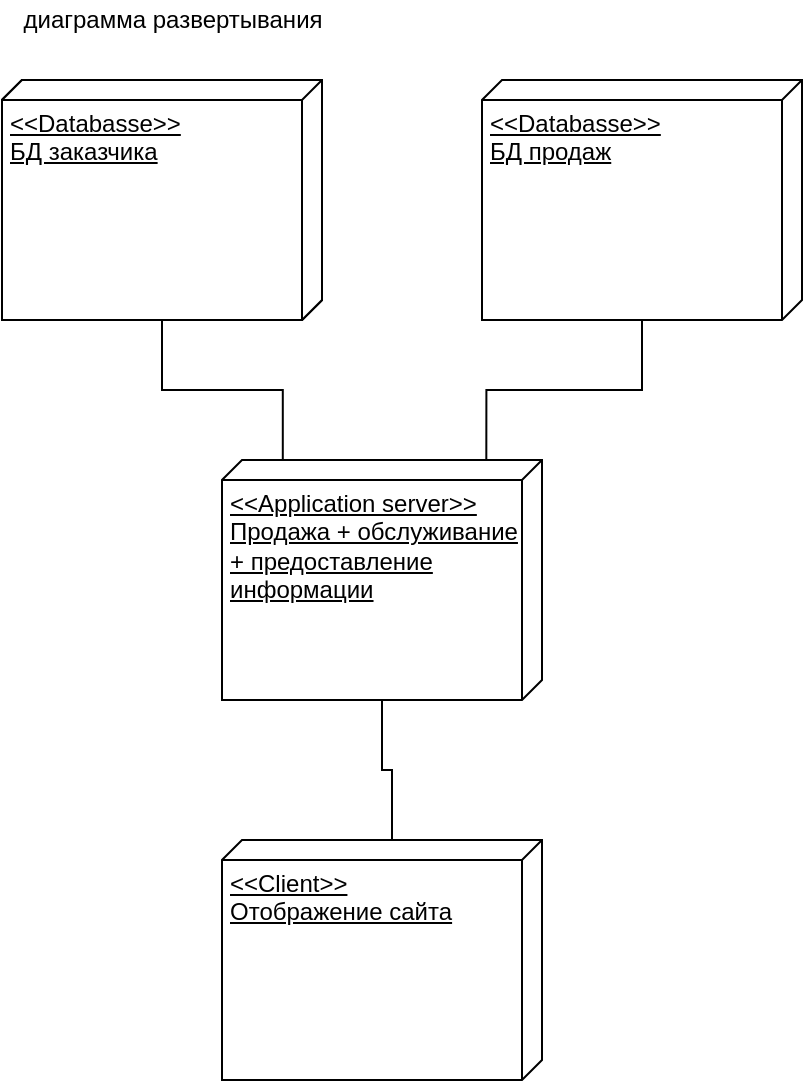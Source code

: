 <mxfile version="14.5.1" type="device"><diagram id="9zVfisyKWJJLKqMezofz" name="Страница 1"><mxGraphModel dx="830" dy="486" grid="1" gridSize="10" guides="1" tooltips="1" connect="1" arrows="1" fold="1" page="0" pageScale="1" pageWidth="1600" pageHeight="1200" math="0" shadow="0"><root><mxCell id="0"/><mxCell id="1" parent="0"/><mxCell id="wtenXMG1UmFSfGEDhSKE-1" value="диаграмма развертывания" style="text;html=1;align=center;verticalAlign=middle;resizable=0;points=[];autosize=1;" vertex="1" parent="1"><mxGeometry y="80" width="170" height="20" as="geometry"/></mxCell><mxCell id="wtenXMG1UmFSfGEDhSKE-3" value="&amp;lt;&amp;lt;Databasse&amp;gt;&amp;gt;&lt;br&gt;БД заказчика" style="verticalAlign=top;align=left;spacingTop=8;spacingLeft=2;spacingRight=12;shape=cube;size=10;direction=south;fontStyle=4;html=1;" vertex="1" parent="1"><mxGeometry y="120" width="160" height="120" as="geometry"/></mxCell><mxCell id="wtenXMG1UmFSfGEDhSKE-13" style="edgeStyle=orthogonalEdgeStyle;rounded=0;orthogonalLoop=1;jettySize=auto;html=1;entryX=0.012;entryY=0.174;entryDx=0;entryDy=0;entryPerimeter=0;endArrow=none;endFill=0;" edge="1" parent="1" source="wtenXMG1UmFSfGEDhSKE-7" target="wtenXMG1UmFSfGEDhSKE-10"><mxGeometry relative="1" as="geometry"/></mxCell><mxCell id="wtenXMG1UmFSfGEDhSKE-7" value="&amp;lt;&amp;lt;Databasse&amp;gt;&amp;gt;&lt;br&gt;БД продаж&lt;br&gt;" style="verticalAlign=top;align=left;spacingTop=8;spacingLeft=2;spacingRight=12;shape=cube;size=10;direction=south;fontStyle=4;html=1;" vertex="1" parent="1"><mxGeometry x="240" y="120" width="160" height="120" as="geometry"/></mxCell><mxCell id="wtenXMG1UmFSfGEDhSKE-8" value="&amp;lt;&amp;lt;Databasse&amp;gt;&amp;gt;&lt;br&gt;БД заказчика" style="verticalAlign=top;align=left;spacingTop=8;spacingLeft=2;spacingRight=12;shape=cube;size=10;direction=south;fontStyle=4;html=1;" vertex="1" parent="1"><mxGeometry y="120" width="160" height="120" as="geometry"/></mxCell><mxCell id="wtenXMG1UmFSfGEDhSKE-12" style="edgeStyle=orthogonalEdgeStyle;rounded=0;orthogonalLoop=1;jettySize=auto;html=1;entryX=0.007;entryY=0.81;entryDx=0;entryDy=0;entryPerimeter=0;endArrow=none;endFill=0;" edge="1" parent="1" source="wtenXMG1UmFSfGEDhSKE-9" target="wtenXMG1UmFSfGEDhSKE-10"><mxGeometry relative="1" as="geometry"/></mxCell><mxCell id="wtenXMG1UmFSfGEDhSKE-9" value="&amp;lt;&amp;lt;Databasse&amp;gt;&amp;gt;&lt;br&gt;БД заказчика" style="verticalAlign=top;align=left;spacingTop=8;spacingLeft=2;spacingRight=12;shape=cube;size=10;direction=south;fontStyle=4;html=1;" vertex="1" parent="1"><mxGeometry y="120" width="160" height="120" as="geometry"/></mxCell><mxCell id="wtenXMG1UmFSfGEDhSKE-14" style="edgeStyle=orthogonalEdgeStyle;rounded=0;orthogonalLoop=1;jettySize=auto;html=1;entryX=0;entryY=0;entryDx=0;entryDy=75;entryPerimeter=0;endArrow=none;endFill=0;" edge="1" parent="1" source="wtenXMG1UmFSfGEDhSKE-10" target="wtenXMG1UmFSfGEDhSKE-11"><mxGeometry relative="1" as="geometry"><Array as="points"><mxPoint x="190" y="465"/><mxPoint x="195" y="465"/></Array></mxGeometry></mxCell><mxCell id="wtenXMG1UmFSfGEDhSKE-10" value="&amp;lt;&amp;lt;Application server&amp;gt;&amp;gt;&lt;br&gt;Продажа + обслуживание&lt;br&gt;+ предоставление&lt;br&gt;информации" style="verticalAlign=top;align=left;spacingTop=8;spacingLeft=2;spacingRight=12;shape=cube;size=10;direction=south;fontStyle=4;html=1;" vertex="1" parent="1"><mxGeometry x="110" y="310" width="160" height="120" as="geometry"/></mxCell><mxCell id="wtenXMG1UmFSfGEDhSKE-11" value="&amp;lt;&amp;lt;Client&amp;gt;&amp;gt;&lt;br&gt;Отображение сайта" style="verticalAlign=top;align=left;spacingTop=8;spacingLeft=2;spacingRight=12;shape=cube;size=10;direction=south;fontStyle=4;html=1;" vertex="1" parent="1"><mxGeometry x="110" y="500" width="160" height="120" as="geometry"/></mxCell></root></mxGraphModel></diagram></mxfile>